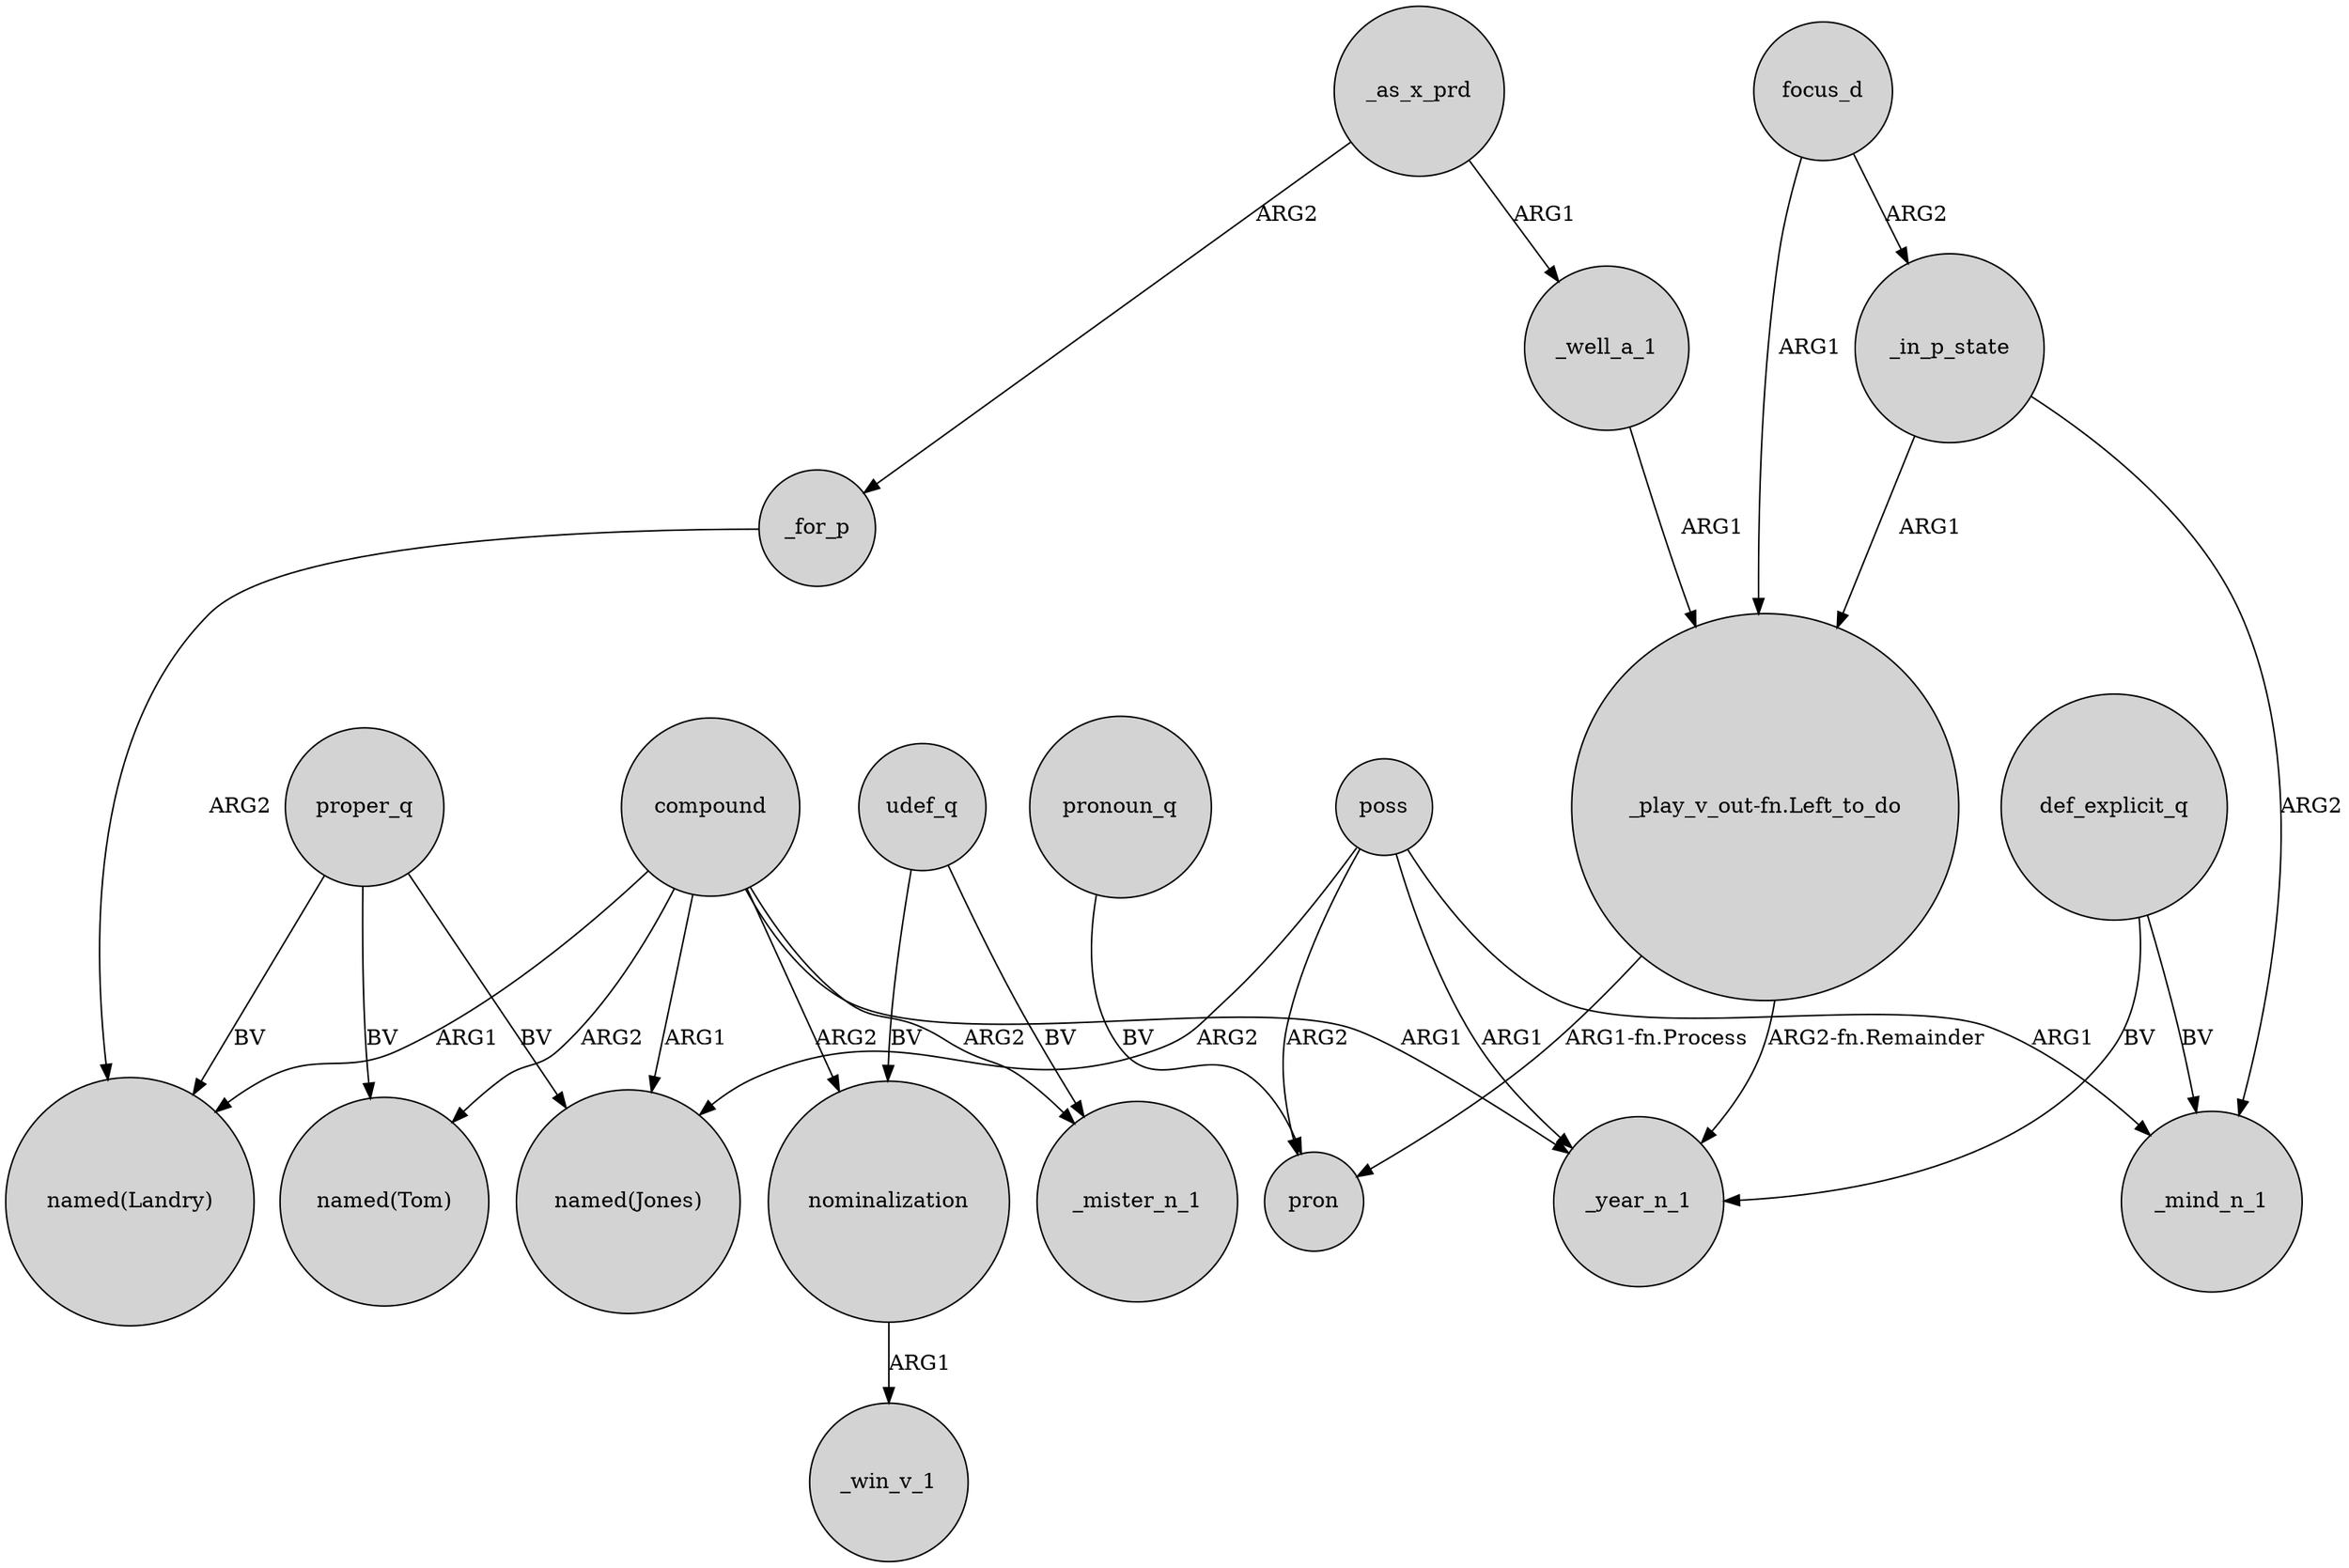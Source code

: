 digraph {
	node [shape=circle style=filled]
	_in_p_state -> "_play_v_out-fn.Left_to_do" [label=ARG1]
	compound -> _mister_n_1 [label=ARG2]
	focus_d -> _in_p_state [label=ARG2]
	proper_q -> "named(Tom)" [label=BV]
	compound -> "named(Jones)" [label=ARG1]
	compound -> "named(Landry)" [label=ARG1]
	_for_p -> "named(Landry)" [label=ARG2]
	_as_x_prd -> _for_p [label=ARG2]
	udef_q -> nominalization [label=BV]
	"_play_v_out-fn.Left_to_do" -> pron [label="ARG1-fn.Process"]
	_well_a_1 -> "_play_v_out-fn.Left_to_do" [label=ARG1]
	compound -> _year_n_1 [label=ARG1]
	udef_q -> _mister_n_1 [label=BV]
	def_explicit_q -> _mind_n_1 [label=BV]
	compound -> nominalization [label=ARG2]
	def_explicit_q -> _year_n_1 [label=BV]
	pronoun_q -> pron [label=BV]
	focus_d -> "_play_v_out-fn.Left_to_do" [label=ARG1]
	poss -> pron [label=ARG2]
	poss -> "named(Jones)" [label=ARG2]
	nominalization -> _win_v_1 [label=ARG1]
	proper_q -> "named(Jones)" [label=BV]
	poss -> _year_n_1 [label=ARG1]
	_as_x_prd -> _well_a_1 [label=ARG1]
	compound -> "named(Tom)" [label=ARG2]
	"_play_v_out-fn.Left_to_do" -> _year_n_1 [label="ARG2-fn.Remainder"]
	poss -> _mind_n_1 [label=ARG1]
	_in_p_state -> _mind_n_1 [label=ARG2]
	proper_q -> "named(Landry)" [label=BV]
}
